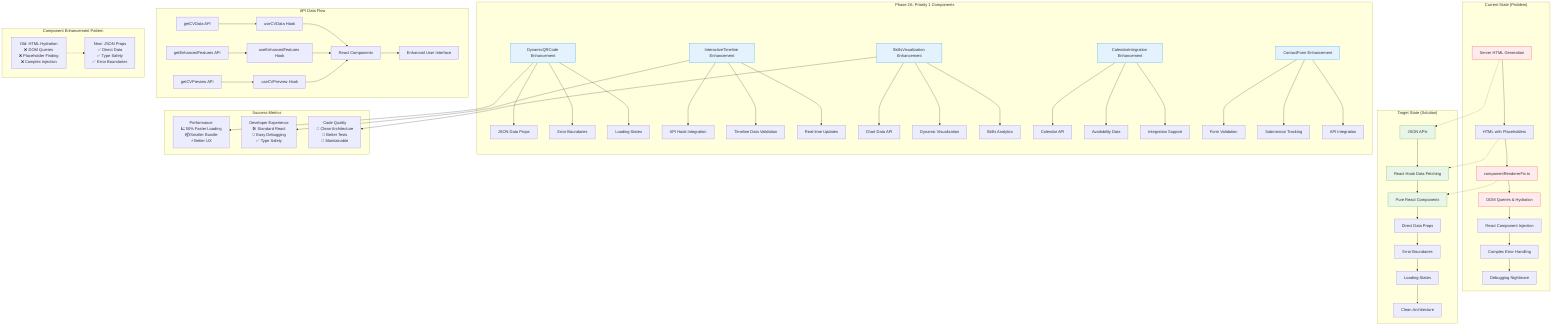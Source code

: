 graph TB
    subgraph "Current State (Problem)"
        A[Server HTML Generation] --> B[HTML with Placeholders]
        B --> C[componentRendererFix.ts]
        C --> D[DOM Queries & Hydration]
        D --> E[React Component Injection]
        E --> F[Complex Error Handling]
        F --> G[Debugging Nightmare]
    end

    subgraph "Target State (Solution)"
        H[JSON APIs] --> I[React Hook Data Fetching]
        I --> J[Pure React Components]
        J --> K[Direct Data Props]
        K --> L[Error Boundaries]
        L --> M[Loading States]
        M --> N[Clean Architecture]
    end

    subgraph "Phase 2A: Priority 1 Components"
        P1[DynamicQRCode Enhancement]
        P2[InteractiveTimeline Enhancement]
        P3[SkillsVisualization Enhancement]
        P4[CalendarIntegration Enhancement]
        P5[ContactForm Enhancement]
        
        P1 --> P1A[JSON Data Props]
        P1 --> P1B[Error Boundaries]
        P1 --> P1C[Loading States]
        
        P2 --> P2A[API Hook Integration]
        P2 --> P2B[Timeline Data Validation]
        P2 --> P2C[Real-time Updates]
        
        P3 --> P3A[Chart Data API]
        P3 --> P3B[Dynamic Visualization]
        P3 --> P3C[Skills Analytics]
        
        P4 --> P4A[Calendar API]
        P4 --> P4B[Availability Data]
        P4 --> P4C[Integration Support]
        
        P5 --> P5A[Form Validation]
        P5 --> P5B[Submission Tracking]
        P5 --> P5C[API Integration]
    end

    subgraph "API Data Flow"
        API1[getCVData API] --> HOOK1[useCVData Hook]
        API2[getEnhancedFeatures API] --> HOOK2[useEnhancedFeatures Hook]
        API3[getCVPreview API] --> HOOK3[useCVPreview Hook]
        
        HOOK1 --> COMP[React Components]
        HOOK2 --> COMP
        HOOK3 --> COMP
        
        COMP --> UI[Enhanced User Interface]
    end

    subgraph "Component Enhancement Pattern"
        OLD["Old: HTML Hydration\n❌ DOM Queries\n❌ Placeholder Finding\n❌ Complex Injection"] 
        NEW["New: JSON Props\n✅ Direct Data\n✅ Type Safety\n✅ Error Boundaries"]
        
        OLD -.-> NEW
    end

    subgraph "Success Metrics"
        SM1["Performance\n📈 50% Faster Loading\n📦 Smaller Bundle\n⚡ Better UX"]
        SM2["Developer Experience\n🛠️ Standard React\n🐛 Easy Debugging\n✅ Type Safety"]
        SM3["Code Quality\n🧹 Clean Architecture\n📝 Better Tests\n🔧 Maintainable"]
    end

    A -.-> H
    B -.-> I
    C -.-> J
    
    P1 --> SM1
    P2 --> SM2
    P3 --> SM3
    
    style A fill:#ffebee,stroke:#f44336
    style C fill:#ffebee,stroke:#f44336
    style D fill:#ffebee,stroke:#f44336
    
    style H fill:#e8f5e8,stroke:#4caf50
    style I fill:#e8f5e8,stroke:#4caf50
    style J fill:#e8f5e8,stroke:#4caf50
    
    style P1 fill:#e3f2fd,stroke:#2196f3
    style P2 fill:#e3f2fd,stroke:#2196f3
    style P3 fill:#e3f2fd,stroke:#2196f3
    style P4 fill:#e3f2fd,stroke:#2196f3
    style P5 fill:#e3f2fd,stroke:#2196f3